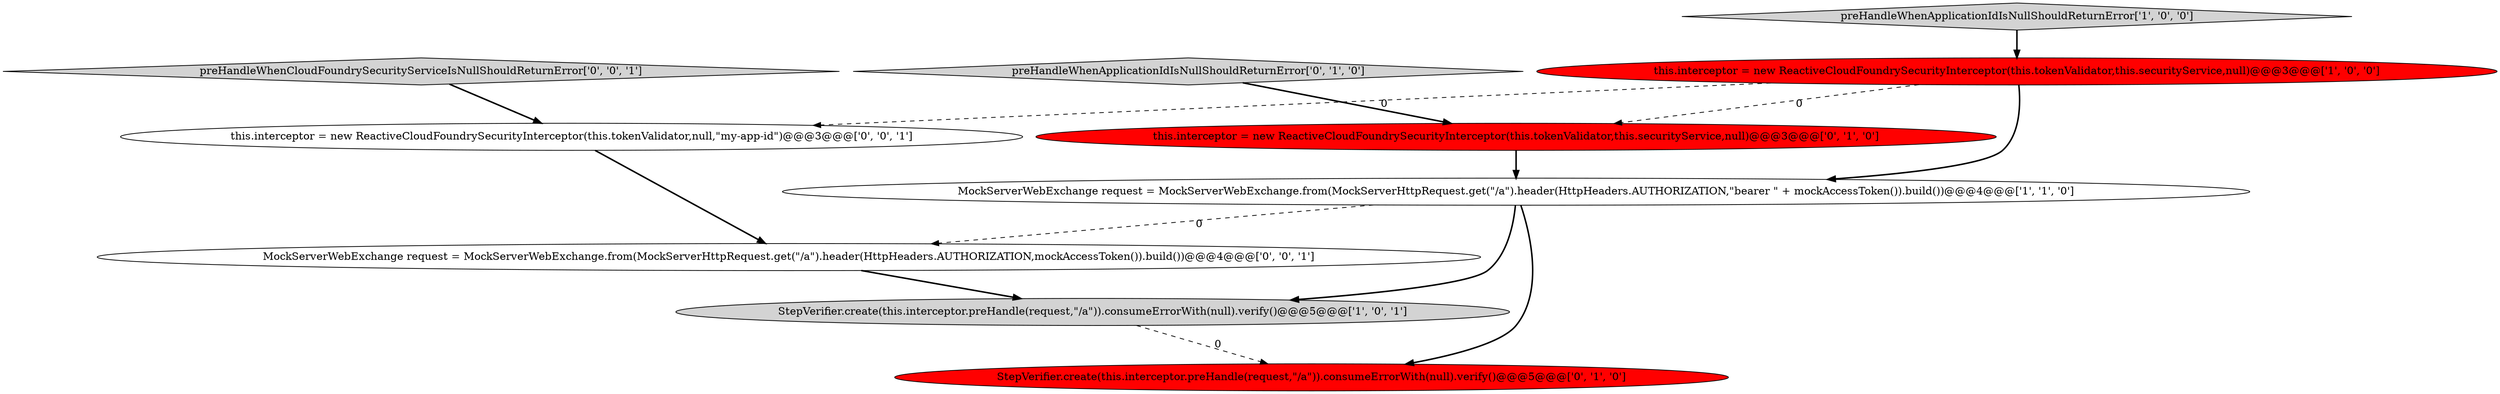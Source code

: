 digraph {
2 [style = filled, label = "preHandleWhenApplicationIdIsNullShouldReturnError['1', '0', '0']", fillcolor = lightgray, shape = diamond image = "AAA0AAABBB1BBB"];
6 [style = filled, label = "preHandleWhenApplicationIdIsNullShouldReturnError['0', '1', '0']", fillcolor = lightgray, shape = diamond image = "AAA0AAABBB2BBB"];
9 [style = filled, label = "MockServerWebExchange request = MockServerWebExchange.from(MockServerHttpRequest.get(\"/a\").header(HttpHeaders.AUTHORIZATION,mockAccessToken()).build())@@@4@@@['0', '0', '1']", fillcolor = white, shape = ellipse image = "AAA0AAABBB3BBB"];
5 [style = filled, label = "StepVerifier.create(this.interceptor.preHandle(request,\"/a\")).consumeErrorWith(null).verify()@@@5@@@['0', '1', '0']", fillcolor = red, shape = ellipse image = "AAA1AAABBB2BBB"];
8 [style = filled, label = "preHandleWhenCloudFoundrySecurityServiceIsNullShouldReturnError['0', '0', '1']", fillcolor = lightgray, shape = diamond image = "AAA0AAABBB3BBB"];
3 [style = filled, label = "StepVerifier.create(this.interceptor.preHandle(request,\"/a\")).consumeErrorWith(null).verify()@@@5@@@['1', '0', '1']", fillcolor = lightgray, shape = ellipse image = "AAA0AAABBB1BBB"];
4 [style = filled, label = "this.interceptor = new ReactiveCloudFoundrySecurityInterceptor(this.tokenValidator,this.securityService,null)@@@3@@@['0', '1', '0']", fillcolor = red, shape = ellipse image = "AAA1AAABBB2BBB"];
7 [style = filled, label = "this.interceptor = new ReactiveCloudFoundrySecurityInterceptor(this.tokenValidator,null,\"my-app-id\")@@@3@@@['0', '0', '1']", fillcolor = white, shape = ellipse image = "AAA0AAABBB3BBB"];
0 [style = filled, label = "MockServerWebExchange request = MockServerWebExchange.from(MockServerHttpRequest.get(\"/a\").header(HttpHeaders.AUTHORIZATION,\"bearer \" + mockAccessToken()).build())@@@4@@@['1', '1', '0']", fillcolor = white, shape = ellipse image = "AAA0AAABBB1BBB"];
1 [style = filled, label = "this.interceptor = new ReactiveCloudFoundrySecurityInterceptor(this.tokenValidator,this.securityService,null)@@@3@@@['1', '0', '0']", fillcolor = red, shape = ellipse image = "AAA1AAABBB1BBB"];
0->3 [style = bold, label=""];
7->9 [style = bold, label=""];
9->3 [style = bold, label=""];
6->4 [style = bold, label=""];
1->4 [style = dashed, label="0"];
3->5 [style = dashed, label="0"];
1->0 [style = bold, label=""];
0->9 [style = dashed, label="0"];
1->7 [style = dashed, label="0"];
2->1 [style = bold, label=""];
8->7 [style = bold, label=""];
4->0 [style = bold, label=""];
0->5 [style = bold, label=""];
}
